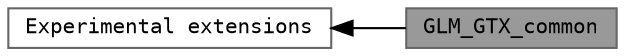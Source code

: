 digraph "GLM_GTX_common"
{
 // LATEX_PDF_SIZE
  bgcolor="transparent";
  edge [fontname=Terminal,fontsize=10,labelfontname=Helvetica,labelfontsize=10];
  node [fontname=Terminal,fontsize=10,shape=box,height=0.2,width=0.4];
  rankdir=LR;
  Node2 [label="Experimental extensions",height=0.2,width=0.4,color="grey40", fillcolor="white", style="filled",URL="$group__gtx.html",tooltip="Experimental features not specified by GLSL specification."];
  Node1 [label="GLM_GTX_common",height=0.2,width=0.4,color="gray40", fillcolor="grey60", style="filled", fontcolor="black",tooltip="Provide functions to increase the compatibility with Cg and HLSL languages."];
  Node2->Node1 [shape=plaintext, dir="back", style="solid"];
}
